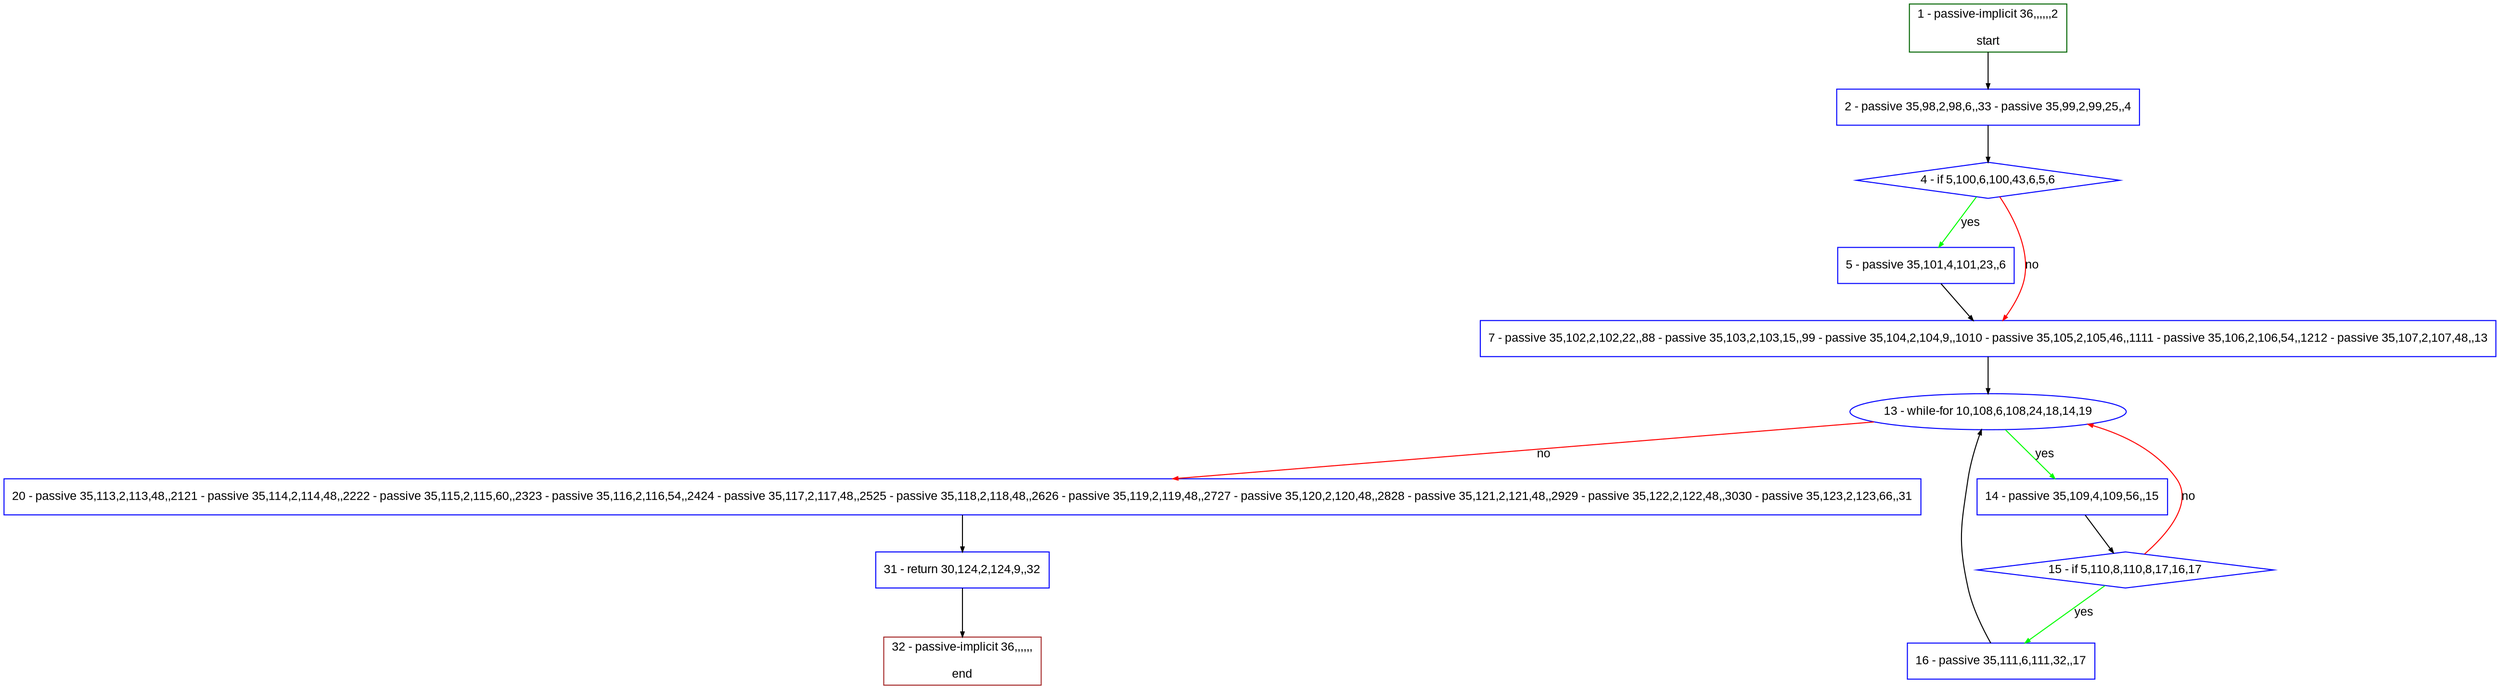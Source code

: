 digraph "" {
  graph [pack="true", label="", fontsize="12", packmode="clust", fontname="Arial", fillcolor="#FFFFCC", bgcolor="white", style="rounded,filled", compound="true"];
  node [node_initialized="no", label="", color="grey", fontsize="12", fillcolor="white", fontname="Arial", style="filled", shape="rectangle", compound="true", fixedsize="false"];
  edge [fontcolor="black", arrowhead="normal", arrowtail="none", arrowsize="0.5", ltail="", label="", color="black", fontsize="12", lhead="", fontname="Arial", dir="forward", compound="true"];
  __N1 [label="2 - passive 35,98,2,98,6,,33 - passive 35,99,2,99,25,,4", color="#0000ff", fillcolor="#ffffff", style="filled", shape="box"];
  __N2 [label="1 - passive-implicit 36,,,,,,2\n\nstart", color="#006400", fillcolor="#ffffff", style="filled", shape="box"];
  __N3 [label="4 - if 5,100,6,100,43,6,5,6", color="#0000ff", fillcolor="#ffffff", style="filled", shape="diamond"];
  __N4 [label="5 - passive 35,101,4,101,23,,6", color="#0000ff", fillcolor="#ffffff", style="filled", shape="box"];
  __N5 [label="7 - passive 35,102,2,102,22,,88 - passive 35,103,2,103,15,,99 - passive 35,104,2,104,9,,1010 - passive 35,105,2,105,46,,1111 - passive 35,106,2,106,54,,1212 - passive 35,107,2,107,48,,13", color="#0000ff", fillcolor="#ffffff", style="filled", shape="box"];
  __N6 [label="13 - while-for 10,108,6,108,24,18,14,19", color="#0000ff", fillcolor="#ffffff", style="filled", shape="oval"];
  __N7 [label="14 - passive 35,109,4,109,56,,15", color="#0000ff", fillcolor="#ffffff", style="filled", shape="box"];
  __N8 [label="20 - passive 35,113,2,113,48,,2121 - passive 35,114,2,114,48,,2222 - passive 35,115,2,115,60,,2323 - passive 35,116,2,116,54,,2424 - passive 35,117,2,117,48,,2525 - passive 35,118,2,118,48,,2626 - passive 35,119,2,119,48,,2727 - passive 35,120,2,120,48,,2828 - passive 35,121,2,121,48,,2929 - passive 35,122,2,122,48,,3030 - passive 35,123,2,123,66,,31", color="#0000ff", fillcolor="#ffffff", style="filled", shape="box"];
  __N9 [label="15 - if 5,110,8,110,8,17,16,17", color="#0000ff", fillcolor="#ffffff", style="filled", shape="diamond"];
  __N10 [label="16 - passive 35,111,6,111,32,,17", color="#0000ff", fillcolor="#ffffff", style="filled", shape="box"];
  __N11 [label="31 - return 30,124,2,124,9,,32", color="#0000ff", fillcolor="#ffffff", style="filled", shape="box"];
  __N12 [label="32 - passive-implicit 36,,,,,,\n\nend", color="#a52a2a", fillcolor="#ffffff", style="filled", shape="box"];
  __N2 -> __N1 [arrowhead="normal", arrowtail="none", color="#000000", label="", dir="forward"];
  __N1 -> __N3 [arrowhead="normal", arrowtail="none", color="#000000", label="", dir="forward"];
  __N3 -> __N4 [arrowhead="normal", arrowtail="none", color="#00ff00", label="yes", dir="forward"];
  __N3 -> __N5 [arrowhead="normal", arrowtail="none", color="#ff0000", label="no", dir="forward"];
  __N4 -> __N5 [arrowhead="normal", arrowtail="none", color="#000000", label="", dir="forward"];
  __N5 -> __N6 [arrowhead="normal", arrowtail="none", color="#000000", label="", dir="forward"];
  __N6 -> __N7 [arrowhead="normal", arrowtail="none", color="#00ff00", label="yes", dir="forward"];
  __N6 -> __N8 [arrowhead="normal", arrowtail="none", color="#ff0000", label="no", dir="forward"];
  __N7 -> __N9 [arrowhead="normal", arrowtail="none", color="#000000", label="", dir="forward"];
  __N9 -> __N6 [arrowhead="normal", arrowtail="none", color="#ff0000", label="no", dir="forward"];
  __N9 -> __N10 [arrowhead="normal", arrowtail="none", color="#00ff00", label="yes", dir="forward"];
  __N10 -> __N6 [arrowhead="normal", arrowtail="none", color="#000000", label="", dir="forward"];
  __N8 -> __N11 [arrowhead="normal", arrowtail="none", color="#000000", label="", dir="forward"];
  __N11 -> __N12 [arrowhead="normal", arrowtail="none", color="#000000", label="", dir="forward"];
}
